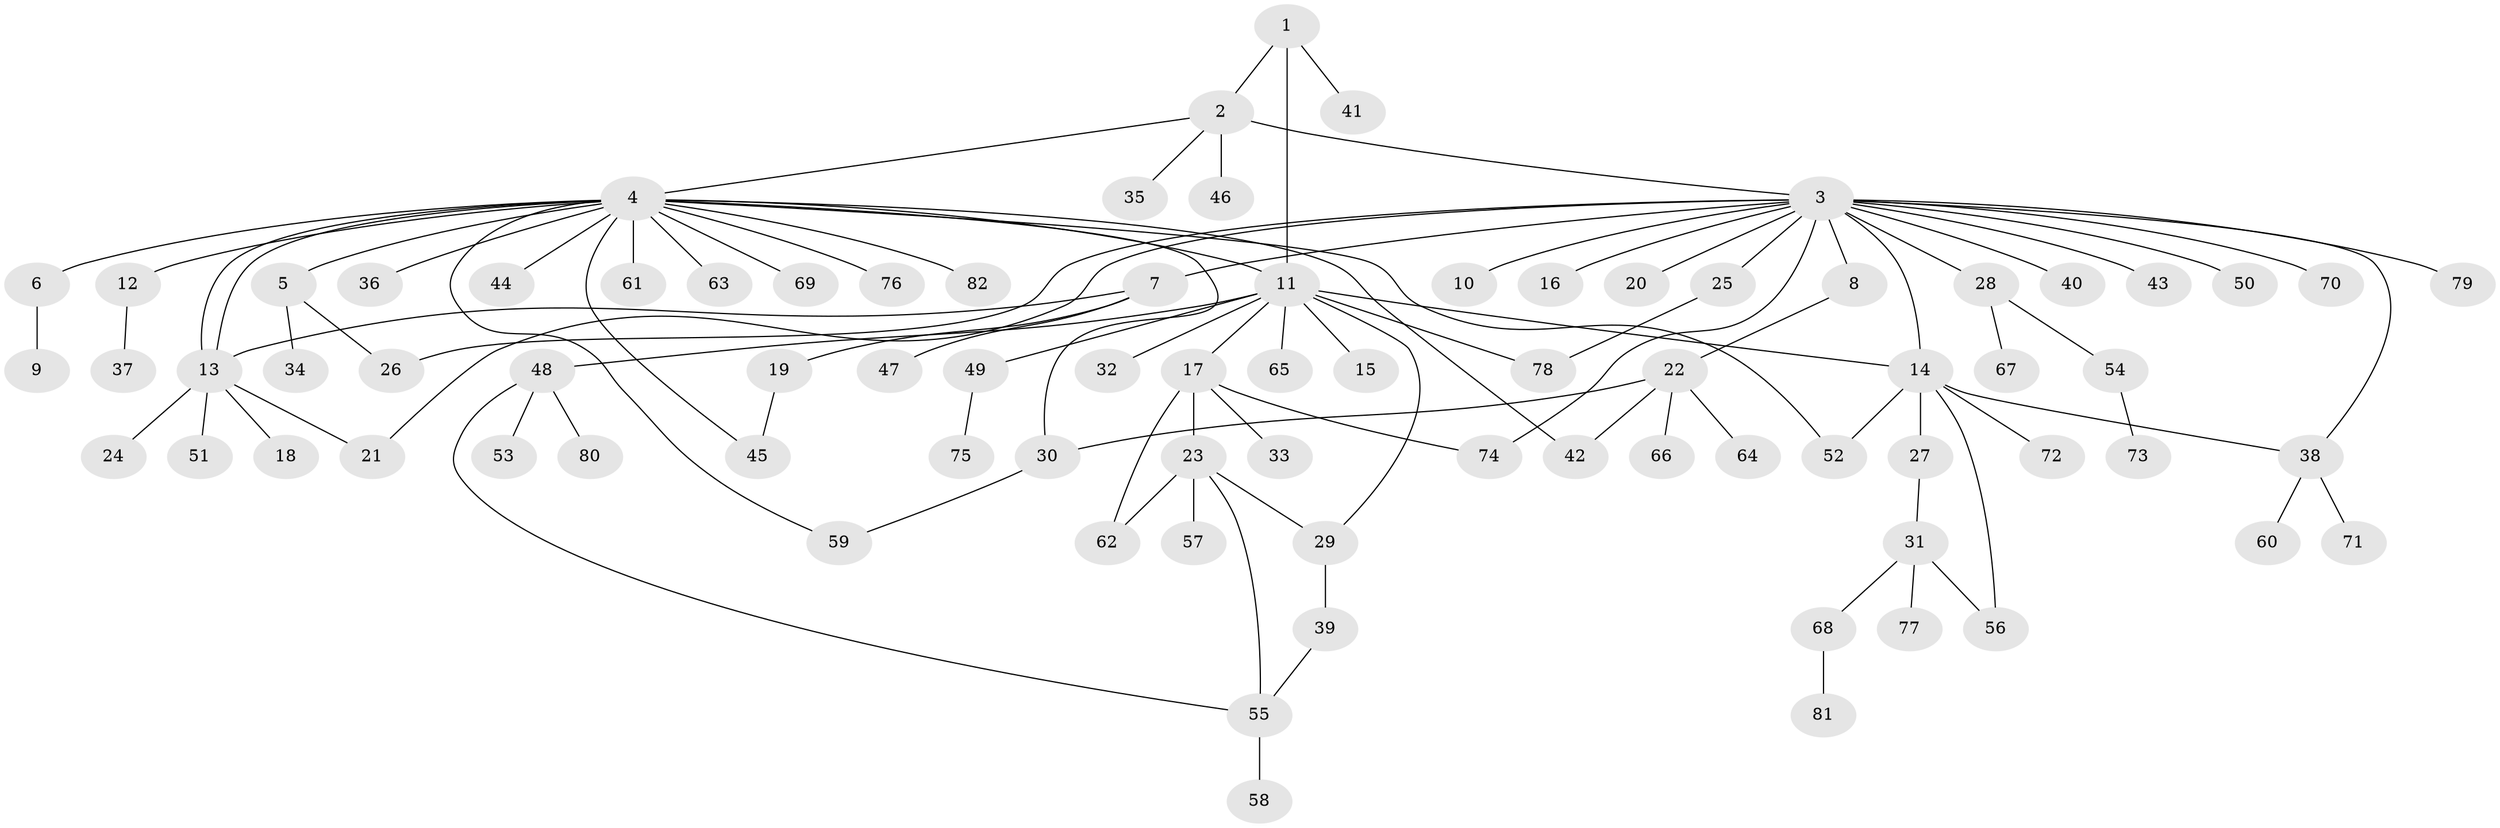// Generated by graph-tools (version 1.1) at 2025/01/03/09/25 03:01:46]
// undirected, 82 vertices, 100 edges
graph export_dot {
graph [start="1"]
  node [color=gray90,style=filled];
  1;
  2;
  3;
  4;
  5;
  6;
  7;
  8;
  9;
  10;
  11;
  12;
  13;
  14;
  15;
  16;
  17;
  18;
  19;
  20;
  21;
  22;
  23;
  24;
  25;
  26;
  27;
  28;
  29;
  30;
  31;
  32;
  33;
  34;
  35;
  36;
  37;
  38;
  39;
  40;
  41;
  42;
  43;
  44;
  45;
  46;
  47;
  48;
  49;
  50;
  51;
  52;
  53;
  54;
  55;
  56;
  57;
  58;
  59;
  60;
  61;
  62;
  63;
  64;
  65;
  66;
  67;
  68;
  69;
  70;
  71;
  72;
  73;
  74;
  75;
  76;
  77;
  78;
  79;
  80;
  81;
  82;
  1 -- 2;
  1 -- 11;
  1 -- 41;
  2 -- 3;
  2 -- 4;
  2 -- 35;
  2 -- 46;
  3 -- 7;
  3 -- 8;
  3 -- 10;
  3 -- 14;
  3 -- 16;
  3 -- 20;
  3 -- 21;
  3 -- 25;
  3 -- 26;
  3 -- 28;
  3 -- 38;
  3 -- 40;
  3 -- 43;
  3 -- 50;
  3 -- 70;
  3 -- 74;
  3 -- 79;
  4 -- 5;
  4 -- 6;
  4 -- 11;
  4 -- 12;
  4 -- 13;
  4 -- 13;
  4 -- 30;
  4 -- 36;
  4 -- 42;
  4 -- 44;
  4 -- 45;
  4 -- 52;
  4 -- 59;
  4 -- 61;
  4 -- 63;
  4 -- 69;
  4 -- 76;
  4 -- 82;
  5 -- 26;
  5 -- 34;
  6 -- 9;
  7 -- 13;
  7 -- 19;
  7 -- 47;
  8 -- 22;
  11 -- 14;
  11 -- 15;
  11 -- 17;
  11 -- 29;
  11 -- 32;
  11 -- 48;
  11 -- 49;
  11 -- 65;
  11 -- 78;
  12 -- 37;
  13 -- 18;
  13 -- 21;
  13 -- 24;
  13 -- 51;
  14 -- 27;
  14 -- 38;
  14 -- 52;
  14 -- 56;
  14 -- 72;
  17 -- 23;
  17 -- 33;
  17 -- 62;
  17 -- 74;
  19 -- 45;
  22 -- 30;
  22 -- 42;
  22 -- 64;
  22 -- 66;
  23 -- 29;
  23 -- 55;
  23 -- 57;
  23 -- 62;
  25 -- 78;
  27 -- 31;
  28 -- 54;
  28 -- 67;
  29 -- 39;
  30 -- 59;
  31 -- 56;
  31 -- 68;
  31 -- 77;
  38 -- 60;
  38 -- 71;
  39 -- 55;
  48 -- 53;
  48 -- 55;
  48 -- 80;
  49 -- 75;
  54 -- 73;
  55 -- 58;
  68 -- 81;
}
